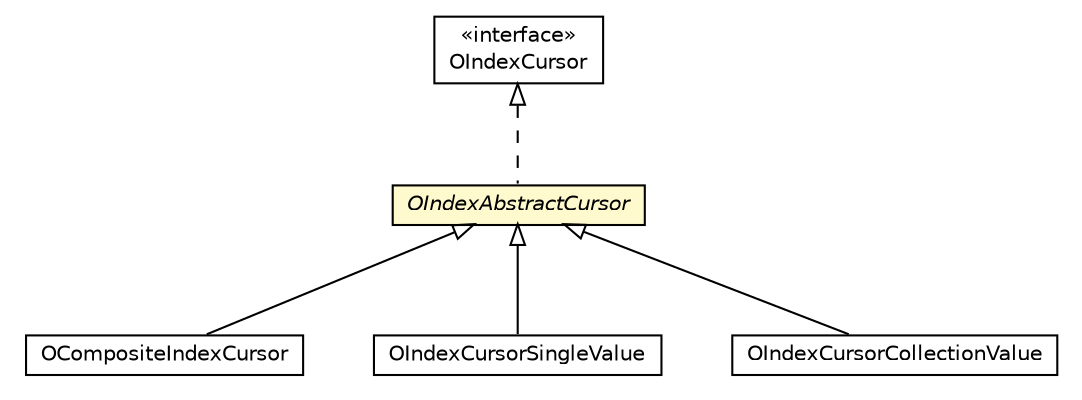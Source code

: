#!/usr/local/bin/dot
#
# Class diagram 
# Generated by UMLGraph version R5_6-24-gf6e263 (http://www.umlgraph.org/)
#

digraph G {
	edge [fontname="Helvetica",fontsize=10,labelfontname="Helvetica",labelfontsize=10];
	node [fontname="Helvetica",fontsize=10,shape=plaintext];
	nodesep=0.25;
	ranksep=0.5;
	// com.orientechnologies.orient.core.index.OIndexAbstractCursor
	c3782154 [label=<<table title="com.orientechnologies.orient.core.index.OIndexAbstractCursor" border="0" cellborder="1" cellspacing="0" cellpadding="2" port="p" bgcolor="lemonChiffon" href="./OIndexAbstractCursor.html">
		<tr><td><table border="0" cellspacing="0" cellpadding="1">
<tr><td align="center" balign="center"><font face="Helvetica-Oblique"> OIndexAbstractCursor </font></td></tr>
		</table></td></tr>
		</table>>, URL="./OIndexAbstractCursor.html", fontname="Helvetica", fontcolor="black", fontsize=10.0];
	// com.orientechnologies.orient.core.index.OIndexCursor
	c3782157 [label=<<table title="com.orientechnologies.orient.core.index.OIndexCursor" border="0" cellborder="1" cellspacing="0" cellpadding="2" port="p" href="./OIndexCursor.html">
		<tr><td><table border="0" cellspacing="0" cellpadding="1">
<tr><td align="center" balign="center"> &#171;interface&#187; </td></tr>
<tr><td align="center" balign="center"> OIndexCursor </td></tr>
		</table></td></tr>
		</table>>, URL="./OIndexCursor.html", fontname="Helvetica", fontcolor="black", fontsize=10.0];
	// com.orientechnologies.orient.core.index.OCompositeIndexCursor
	c3782181 [label=<<table title="com.orientechnologies.orient.core.index.OCompositeIndexCursor" border="0" cellborder="1" cellspacing="0" cellpadding="2" port="p" href="./OCompositeIndexCursor.html">
		<tr><td><table border="0" cellspacing="0" cellpadding="1">
<tr><td align="center" balign="center"> OCompositeIndexCursor </td></tr>
		</table></td></tr>
		</table>>, URL="./OCompositeIndexCursor.html", fontname="Helvetica", fontcolor="black", fontsize=10.0];
	// com.orientechnologies.orient.core.index.OIndexCursorSingleValue
	c3782184 [label=<<table title="com.orientechnologies.orient.core.index.OIndexCursorSingleValue" border="0" cellborder="1" cellspacing="0" cellpadding="2" port="p" href="./OIndexCursorSingleValue.html">
		<tr><td><table border="0" cellspacing="0" cellpadding="1">
<tr><td align="center" balign="center"> OIndexCursorSingleValue </td></tr>
		</table></td></tr>
		</table>>, URL="./OIndexCursorSingleValue.html", fontname="Helvetica", fontcolor="black", fontsize=10.0];
	// com.orientechnologies.orient.core.index.OIndexCursorCollectionValue
	c3782201 [label=<<table title="com.orientechnologies.orient.core.index.OIndexCursorCollectionValue" border="0" cellborder="1" cellspacing="0" cellpadding="2" port="p" href="./OIndexCursorCollectionValue.html">
		<tr><td><table border="0" cellspacing="0" cellpadding="1">
<tr><td align="center" balign="center"> OIndexCursorCollectionValue </td></tr>
		</table></td></tr>
		</table>>, URL="./OIndexCursorCollectionValue.html", fontname="Helvetica", fontcolor="black", fontsize=10.0];
	//com.orientechnologies.orient.core.index.OIndexAbstractCursor implements com.orientechnologies.orient.core.index.OIndexCursor
	c3782157:p -> c3782154:p [dir=back,arrowtail=empty,style=dashed];
	//com.orientechnologies.orient.core.index.OCompositeIndexCursor extends com.orientechnologies.orient.core.index.OIndexAbstractCursor
	c3782154:p -> c3782181:p [dir=back,arrowtail=empty];
	//com.orientechnologies.orient.core.index.OIndexCursorSingleValue extends com.orientechnologies.orient.core.index.OIndexAbstractCursor
	c3782154:p -> c3782184:p [dir=back,arrowtail=empty];
	//com.orientechnologies.orient.core.index.OIndexCursorCollectionValue extends com.orientechnologies.orient.core.index.OIndexAbstractCursor
	c3782154:p -> c3782201:p [dir=back,arrowtail=empty];
}

